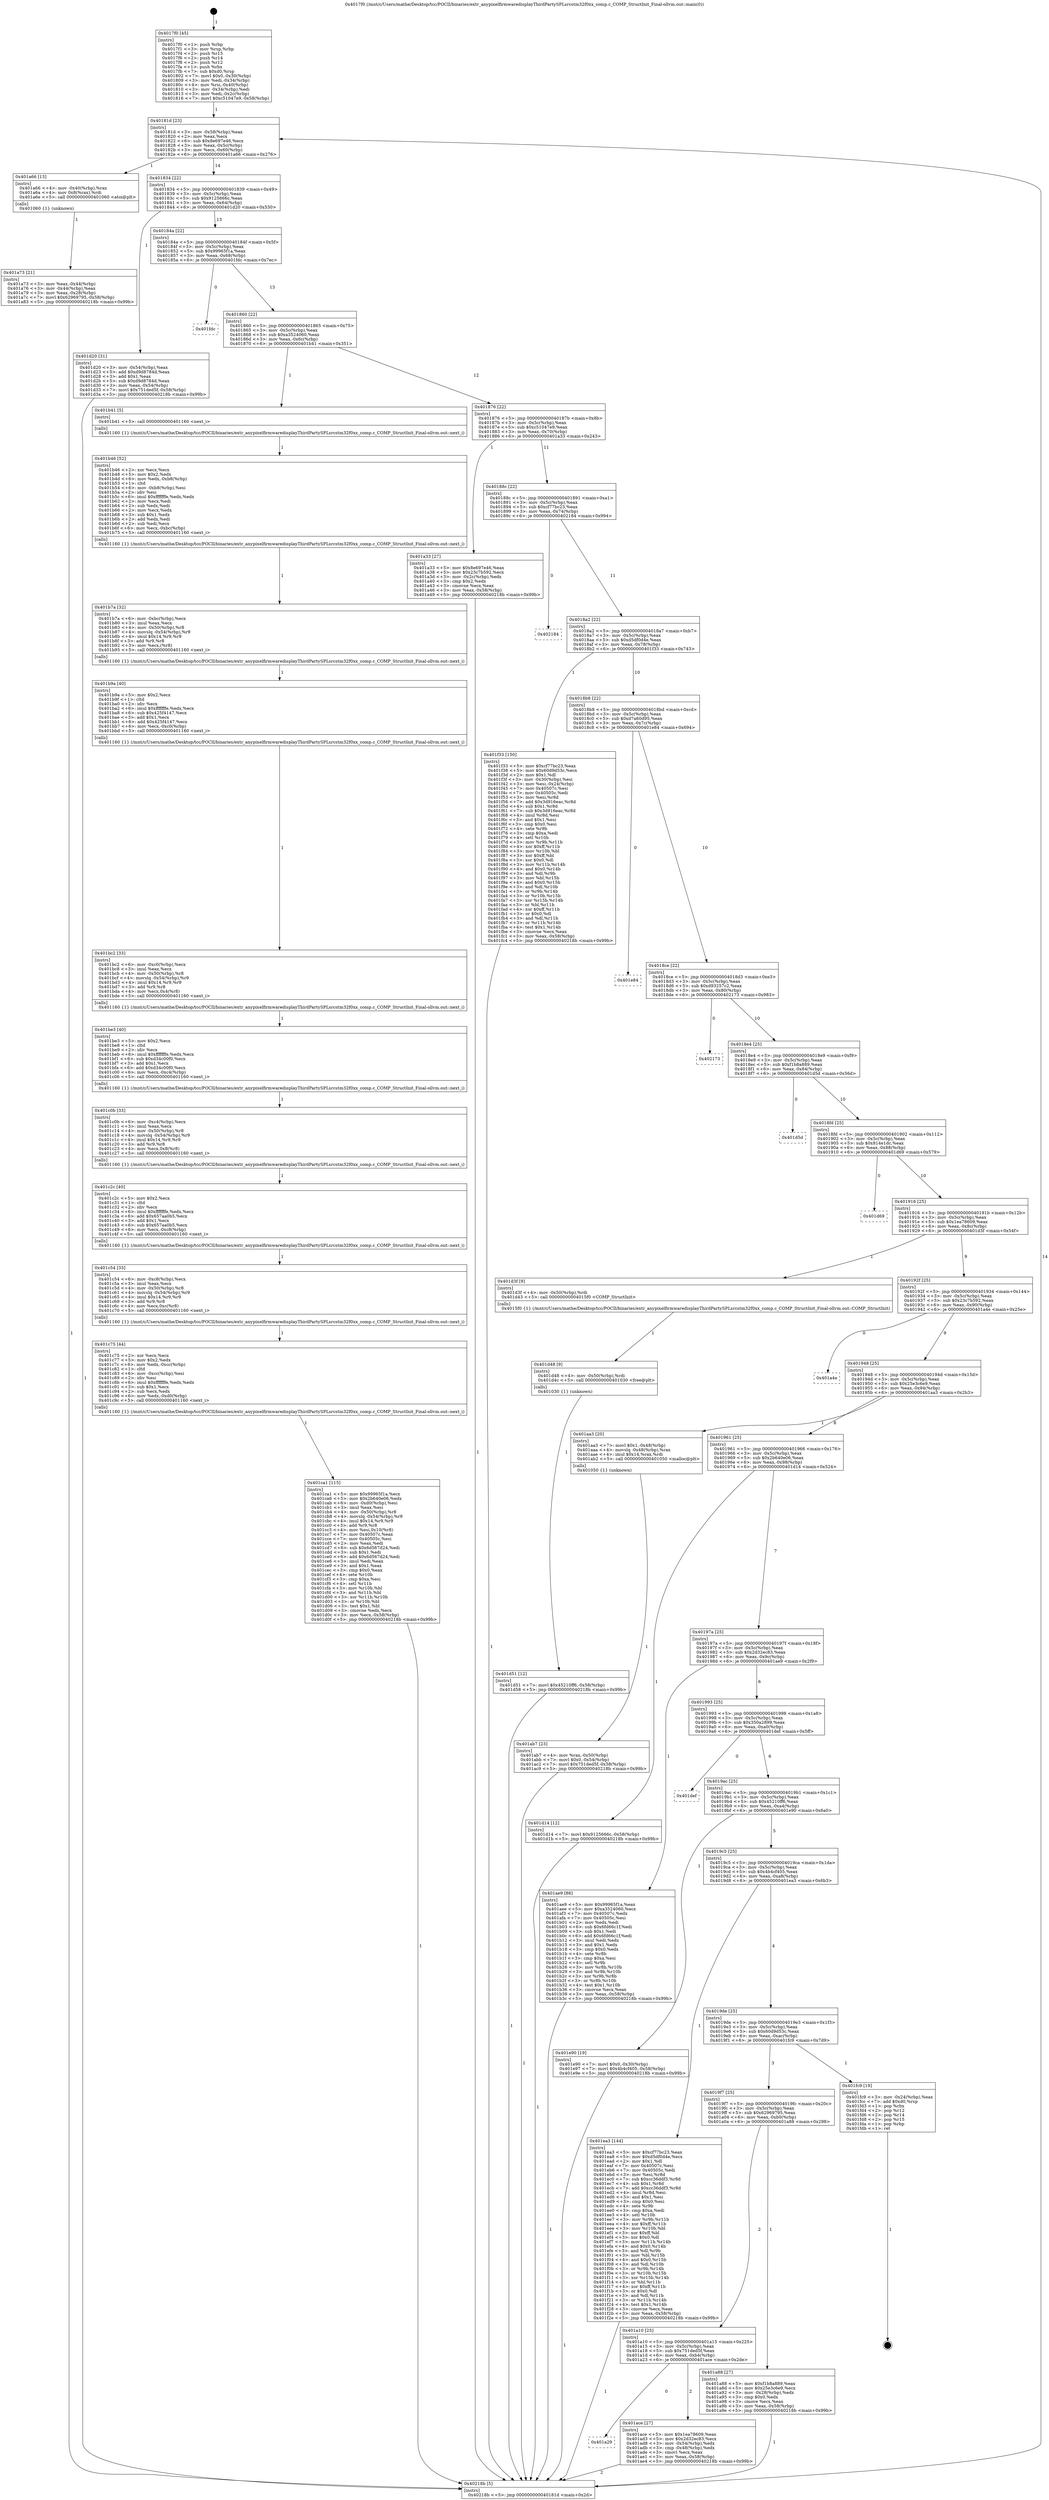 digraph "0x4017f0" {
  label = "0x4017f0 (/mnt/c/Users/mathe/Desktop/tcc/POCII/binaries/extr_anypixelfirmwaredisplayThirdPartySPLsrcstm32f0xx_comp.c_COMP_StructInit_Final-ollvm.out::main(0))"
  labelloc = "t"
  node[shape=record]

  Entry [label="",width=0.3,height=0.3,shape=circle,fillcolor=black,style=filled]
  "0x40181d" [label="{
     0x40181d [23]\l
     | [instrs]\l
     &nbsp;&nbsp;0x40181d \<+3\>: mov -0x58(%rbp),%eax\l
     &nbsp;&nbsp;0x401820 \<+2\>: mov %eax,%ecx\l
     &nbsp;&nbsp;0x401822 \<+6\>: sub $0x8e697e46,%ecx\l
     &nbsp;&nbsp;0x401828 \<+3\>: mov %eax,-0x5c(%rbp)\l
     &nbsp;&nbsp;0x40182b \<+3\>: mov %ecx,-0x60(%rbp)\l
     &nbsp;&nbsp;0x40182e \<+6\>: je 0000000000401a66 \<main+0x276\>\l
  }"]
  "0x401a66" [label="{
     0x401a66 [13]\l
     | [instrs]\l
     &nbsp;&nbsp;0x401a66 \<+4\>: mov -0x40(%rbp),%rax\l
     &nbsp;&nbsp;0x401a6a \<+4\>: mov 0x8(%rax),%rdi\l
     &nbsp;&nbsp;0x401a6e \<+5\>: call 0000000000401060 \<atoi@plt\>\l
     | [calls]\l
     &nbsp;&nbsp;0x401060 \{1\} (unknown)\l
  }"]
  "0x401834" [label="{
     0x401834 [22]\l
     | [instrs]\l
     &nbsp;&nbsp;0x401834 \<+5\>: jmp 0000000000401839 \<main+0x49\>\l
     &nbsp;&nbsp;0x401839 \<+3\>: mov -0x5c(%rbp),%eax\l
     &nbsp;&nbsp;0x40183c \<+5\>: sub $0x9125666c,%eax\l
     &nbsp;&nbsp;0x401841 \<+3\>: mov %eax,-0x64(%rbp)\l
     &nbsp;&nbsp;0x401844 \<+6\>: je 0000000000401d20 \<main+0x530\>\l
  }"]
  Exit [label="",width=0.3,height=0.3,shape=circle,fillcolor=black,style=filled,peripheries=2]
  "0x401d20" [label="{
     0x401d20 [31]\l
     | [instrs]\l
     &nbsp;&nbsp;0x401d20 \<+3\>: mov -0x54(%rbp),%eax\l
     &nbsp;&nbsp;0x401d23 \<+5\>: add $0xd9d8784d,%eax\l
     &nbsp;&nbsp;0x401d28 \<+3\>: add $0x1,%eax\l
     &nbsp;&nbsp;0x401d2b \<+5\>: sub $0xd9d8784d,%eax\l
     &nbsp;&nbsp;0x401d30 \<+3\>: mov %eax,-0x54(%rbp)\l
     &nbsp;&nbsp;0x401d33 \<+7\>: movl $0x751ded5f,-0x58(%rbp)\l
     &nbsp;&nbsp;0x401d3a \<+5\>: jmp 000000000040218b \<main+0x99b\>\l
  }"]
  "0x40184a" [label="{
     0x40184a [22]\l
     | [instrs]\l
     &nbsp;&nbsp;0x40184a \<+5\>: jmp 000000000040184f \<main+0x5f\>\l
     &nbsp;&nbsp;0x40184f \<+3\>: mov -0x5c(%rbp),%eax\l
     &nbsp;&nbsp;0x401852 \<+5\>: sub $0x99965f1a,%eax\l
     &nbsp;&nbsp;0x401857 \<+3\>: mov %eax,-0x68(%rbp)\l
     &nbsp;&nbsp;0x40185a \<+6\>: je 0000000000401fdc \<main+0x7ec\>\l
  }"]
  "0x401d51" [label="{
     0x401d51 [12]\l
     | [instrs]\l
     &nbsp;&nbsp;0x401d51 \<+7\>: movl $0x45210ff6,-0x58(%rbp)\l
     &nbsp;&nbsp;0x401d58 \<+5\>: jmp 000000000040218b \<main+0x99b\>\l
  }"]
  "0x401fdc" [label="{
     0x401fdc\l
  }", style=dashed]
  "0x401860" [label="{
     0x401860 [22]\l
     | [instrs]\l
     &nbsp;&nbsp;0x401860 \<+5\>: jmp 0000000000401865 \<main+0x75\>\l
     &nbsp;&nbsp;0x401865 \<+3\>: mov -0x5c(%rbp),%eax\l
     &nbsp;&nbsp;0x401868 \<+5\>: sub $0xa3524060,%eax\l
     &nbsp;&nbsp;0x40186d \<+3\>: mov %eax,-0x6c(%rbp)\l
     &nbsp;&nbsp;0x401870 \<+6\>: je 0000000000401b41 \<main+0x351\>\l
  }"]
  "0x401d48" [label="{
     0x401d48 [9]\l
     | [instrs]\l
     &nbsp;&nbsp;0x401d48 \<+4\>: mov -0x50(%rbp),%rdi\l
     &nbsp;&nbsp;0x401d4c \<+5\>: call 0000000000401030 \<free@plt\>\l
     | [calls]\l
     &nbsp;&nbsp;0x401030 \{1\} (unknown)\l
  }"]
  "0x401b41" [label="{
     0x401b41 [5]\l
     | [instrs]\l
     &nbsp;&nbsp;0x401b41 \<+5\>: call 0000000000401160 \<next_i\>\l
     | [calls]\l
     &nbsp;&nbsp;0x401160 \{1\} (/mnt/c/Users/mathe/Desktop/tcc/POCII/binaries/extr_anypixelfirmwaredisplayThirdPartySPLsrcstm32f0xx_comp.c_COMP_StructInit_Final-ollvm.out::next_i)\l
  }"]
  "0x401876" [label="{
     0x401876 [22]\l
     | [instrs]\l
     &nbsp;&nbsp;0x401876 \<+5\>: jmp 000000000040187b \<main+0x8b\>\l
     &nbsp;&nbsp;0x40187b \<+3\>: mov -0x5c(%rbp),%eax\l
     &nbsp;&nbsp;0x40187e \<+5\>: sub $0xc51047e9,%eax\l
     &nbsp;&nbsp;0x401883 \<+3\>: mov %eax,-0x70(%rbp)\l
     &nbsp;&nbsp;0x401886 \<+6\>: je 0000000000401a33 \<main+0x243\>\l
  }"]
  "0x401ca1" [label="{
     0x401ca1 [115]\l
     | [instrs]\l
     &nbsp;&nbsp;0x401ca1 \<+5\>: mov $0x99965f1a,%ecx\l
     &nbsp;&nbsp;0x401ca6 \<+5\>: mov $0x2b640e06,%edx\l
     &nbsp;&nbsp;0x401cab \<+6\>: mov -0xd0(%rbp),%esi\l
     &nbsp;&nbsp;0x401cb1 \<+3\>: imul %eax,%esi\l
     &nbsp;&nbsp;0x401cb4 \<+4\>: mov -0x50(%rbp),%r8\l
     &nbsp;&nbsp;0x401cb8 \<+4\>: movslq -0x54(%rbp),%r9\l
     &nbsp;&nbsp;0x401cbc \<+4\>: imul $0x14,%r9,%r9\l
     &nbsp;&nbsp;0x401cc0 \<+3\>: add %r9,%r8\l
     &nbsp;&nbsp;0x401cc3 \<+4\>: mov %esi,0x10(%r8)\l
     &nbsp;&nbsp;0x401cc7 \<+7\>: mov 0x40507c,%eax\l
     &nbsp;&nbsp;0x401cce \<+7\>: mov 0x40505c,%esi\l
     &nbsp;&nbsp;0x401cd5 \<+2\>: mov %eax,%edi\l
     &nbsp;&nbsp;0x401cd7 \<+6\>: sub $0x6d567d24,%edi\l
     &nbsp;&nbsp;0x401cdd \<+3\>: sub $0x1,%edi\l
     &nbsp;&nbsp;0x401ce0 \<+6\>: add $0x6d567d24,%edi\l
     &nbsp;&nbsp;0x401ce6 \<+3\>: imul %edi,%eax\l
     &nbsp;&nbsp;0x401ce9 \<+3\>: and $0x1,%eax\l
     &nbsp;&nbsp;0x401cec \<+3\>: cmp $0x0,%eax\l
     &nbsp;&nbsp;0x401cef \<+4\>: sete %r10b\l
     &nbsp;&nbsp;0x401cf3 \<+3\>: cmp $0xa,%esi\l
     &nbsp;&nbsp;0x401cf6 \<+4\>: setl %r11b\l
     &nbsp;&nbsp;0x401cfa \<+3\>: mov %r10b,%bl\l
     &nbsp;&nbsp;0x401cfd \<+3\>: and %r11b,%bl\l
     &nbsp;&nbsp;0x401d00 \<+3\>: xor %r11b,%r10b\l
     &nbsp;&nbsp;0x401d03 \<+3\>: or %r10b,%bl\l
     &nbsp;&nbsp;0x401d06 \<+3\>: test $0x1,%bl\l
     &nbsp;&nbsp;0x401d09 \<+3\>: cmovne %edx,%ecx\l
     &nbsp;&nbsp;0x401d0c \<+3\>: mov %ecx,-0x58(%rbp)\l
     &nbsp;&nbsp;0x401d0f \<+5\>: jmp 000000000040218b \<main+0x99b\>\l
  }"]
  "0x401a33" [label="{
     0x401a33 [27]\l
     | [instrs]\l
     &nbsp;&nbsp;0x401a33 \<+5\>: mov $0x8e697e46,%eax\l
     &nbsp;&nbsp;0x401a38 \<+5\>: mov $0x23c7b592,%ecx\l
     &nbsp;&nbsp;0x401a3d \<+3\>: mov -0x2c(%rbp),%edx\l
     &nbsp;&nbsp;0x401a40 \<+3\>: cmp $0x2,%edx\l
     &nbsp;&nbsp;0x401a43 \<+3\>: cmovne %ecx,%eax\l
     &nbsp;&nbsp;0x401a46 \<+3\>: mov %eax,-0x58(%rbp)\l
     &nbsp;&nbsp;0x401a49 \<+5\>: jmp 000000000040218b \<main+0x99b\>\l
  }"]
  "0x40188c" [label="{
     0x40188c [22]\l
     | [instrs]\l
     &nbsp;&nbsp;0x40188c \<+5\>: jmp 0000000000401891 \<main+0xa1\>\l
     &nbsp;&nbsp;0x401891 \<+3\>: mov -0x5c(%rbp),%eax\l
     &nbsp;&nbsp;0x401894 \<+5\>: sub $0xcf77bc23,%eax\l
     &nbsp;&nbsp;0x401899 \<+3\>: mov %eax,-0x74(%rbp)\l
     &nbsp;&nbsp;0x40189c \<+6\>: je 0000000000402184 \<main+0x994\>\l
  }"]
  "0x40218b" [label="{
     0x40218b [5]\l
     | [instrs]\l
     &nbsp;&nbsp;0x40218b \<+5\>: jmp 000000000040181d \<main+0x2d\>\l
  }"]
  "0x4017f0" [label="{
     0x4017f0 [45]\l
     | [instrs]\l
     &nbsp;&nbsp;0x4017f0 \<+1\>: push %rbp\l
     &nbsp;&nbsp;0x4017f1 \<+3\>: mov %rsp,%rbp\l
     &nbsp;&nbsp;0x4017f4 \<+2\>: push %r15\l
     &nbsp;&nbsp;0x4017f6 \<+2\>: push %r14\l
     &nbsp;&nbsp;0x4017f8 \<+2\>: push %r12\l
     &nbsp;&nbsp;0x4017fa \<+1\>: push %rbx\l
     &nbsp;&nbsp;0x4017fb \<+7\>: sub $0xd0,%rsp\l
     &nbsp;&nbsp;0x401802 \<+7\>: movl $0x0,-0x30(%rbp)\l
     &nbsp;&nbsp;0x401809 \<+3\>: mov %edi,-0x34(%rbp)\l
     &nbsp;&nbsp;0x40180c \<+4\>: mov %rsi,-0x40(%rbp)\l
     &nbsp;&nbsp;0x401810 \<+3\>: mov -0x34(%rbp),%edi\l
     &nbsp;&nbsp;0x401813 \<+3\>: mov %edi,-0x2c(%rbp)\l
     &nbsp;&nbsp;0x401816 \<+7\>: movl $0xc51047e9,-0x58(%rbp)\l
  }"]
  "0x401a73" [label="{
     0x401a73 [21]\l
     | [instrs]\l
     &nbsp;&nbsp;0x401a73 \<+3\>: mov %eax,-0x44(%rbp)\l
     &nbsp;&nbsp;0x401a76 \<+3\>: mov -0x44(%rbp),%eax\l
     &nbsp;&nbsp;0x401a79 \<+3\>: mov %eax,-0x28(%rbp)\l
     &nbsp;&nbsp;0x401a7c \<+7\>: movl $0x62969795,-0x58(%rbp)\l
     &nbsp;&nbsp;0x401a83 \<+5\>: jmp 000000000040218b \<main+0x99b\>\l
  }"]
  "0x401c75" [label="{
     0x401c75 [44]\l
     | [instrs]\l
     &nbsp;&nbsp;0x401c75 \<+2\>: xor %ecx,%ecx\l
     &nbsp;&nbsp;0x401c77 \<+5\>: mov $0x2,%edx\l
     &nbsp;&nbsp;0x401c7c \<+6\>: mov %edx,-0xcc(%rbp)\l
     &nbsp;&nbsp;0x401c82 \<+1\>: cltd\l
     &nbsp;&nbsp;0x401c83 \<+6\>: mov -0xcc(%rbp),%esi\l
     &nbsp;&nbsp;0x401c89 \<+2\>: idiv %esi\l
     &nbsp;&nbsp;0x401c8b \<+6\>: imul $0xfffffffe,%edx,%edx\l
     &nbsp;&nbsp;0x401c91 \<+3\>: sub $0x1,%ecx\l
     &nbsp;&nbsp;0x401c94 \<+2\>: sub %ecx,%edx\l
     &nbsp;&nbsp;0x401c96 \<+6\>: mov %edx,-0xd0(%rbp)\l
     &nbsp;&nbsp;0x401c9c \<+5\>: call 0000000000401160 \<next_i\>\l
     | [calls]\l
     &nbsp;&nbsp;0x401160 \{1\} (/mnt/c/Users/mathe/Desktop/tcc/POCII/binaries/extr_anypixelfirmwaredisplayThirdPartySPLsrcstm32f0xx_comp.c_COMP_StructInit_Final-ollvm.out::next_i)\l
  }"]
  "0x402184" [label="{
     0x402184\l
  }", style=dashed]
  "0x4018a2" [label="{
     0x4018a2 [22]\l
     | [instrs]\l
     &nbsp;&nbsp;0x4018a2 \<+5\>: jmp 00000000004018a7 \<main+0xb7\>\l
     &nbsp;&nbsp;0x4018a7 \<+3\>: mov -0x5c(%rbp),%eax\l
     &nbsp;&nbsp;0x4018aa \<+5\>: sub $0xd5df0d4e,%eax\l
     &nbsp;&nbsp;0x4018af \<+3\>: mov %eax,-0x78(%rbp)\l
     &nbsp;&nbsp;0x4018b2 \<+6\>: je 0000000000401f33 \<main+0x743\>\l
  }"]
  "0x401c54" [label="{
     0x401c54 [33]\l
     | [instrs]\l
     &nbsp;&nbsp;0x401c54 \<+6\>: mov -0xc8(%rbp),%ecx\l
     &nbsp;&nbsp;0x401c5a \<+3\>: imul %eax,%ecx\l
     &nbsp;&nbsp;0x401c5d \<+4\>: mov -0x50(%rbp),%r8\l
     &nbsp;&nbsp;0x401c61 \<+4\>: movslq -0x54(%rbp),%r9\l
     &nbsp;&nbsp;0x401c65 \<+4\>: imul $0x14,%r9,%r9\l
     &nbsp;&nbsp;0x401c69 \<+3\>: add %r9,%r8\l
     &nbsp;&nbsp;0x401c6c \<+4\>: mov %ecx,0xc(%r8)\l
     &nbsp;&nbsp;0x401c70 \<+5\>: call 0000000000401160 \<next_i\>\l
     | [calls]\l
     &nbsp;&nbsp;0x401160 \{1\} (/mnt/c/Users/mathe/Desktop/tcc/POCII/binaries/extr_anypixelfirmwaredisplayThirdPartySPLsrcstm32f0xx_comp.c_COMP_StructInit_Final-ollvm.out::next_i)\l
  }"]
  "0x401f33" [label="{
     0x401f33 [150]\l
     | [instrs]\l
     &nbsp;&nbsp;0x401f33 \<+5\>: mov $0xcf77bc23,%eax\l
     &nbsp;&nbsp;0x401f38 \<+5\>: mov $0x60d9d53c,%ecx\l
     &nbsp;&nbsp;0x401f3d \<+2\>: mov $0x1,%dl\l
     &nbsp;&nbsp;0x401f3f \<+3\>: mov -0x30(%rbp),%esi\l
     &nbsp;&nbsp;0x401f42 \<+3\>: mov %esi,-0x24(%rbp)\l
     &nbsp;&nbsp;0x401f45 \<+7\>: mov 0x40507c,%esi\l
     &nbsp;&nbsp;0x401f4c \<+7\>: mov 0x40505c,%edi\l
     &nbsp;&nbsp;0x401f53 \<+3\>: mov %esi,%r8d\l
     &nbsp;&nbsp;0x401f56 \<+7\>: add $0x3d916eac,%r8d\l
     &nbsp;&nbsp;0x401f5d \<+4\>: sub $0x1,%r8d\l
     &nbsp;&nbsp;0x401f61 \<+7\>: sub $0x3d916eac,%r8d\l
     &nbsp;&nbsp;0x401f68 \<+4\>: imul %r8d,%esi\l
     &nbsp;&nbsp;0x401f6c \<+3\>: and $0x1,%esi\l
     &nbsp;&nbsp;0x401f6f \<+3\>: cmp $0x0,%esi\l
     &nbsp;&nbsp;0x401f72 \<+4\>: sete %r9b\l
     &nbsp;&nbsp;0x401f76 \<+3\>: cmp $0xa,%edi\l
     &nbsp;&nbsp;0x401f79 \<+4\>: setl %r10b\l
     &nbsp;&nbsp;0x401f7d \<+3\>: mov %r9b,%r11b\l
     &nbsp;&nbsp;0x401f80 \<+4\>: xor $0xff,%r11b\l
     &nbsp;&nbsp;0x401f84 \<+3\>: mov %r10b,%bl\l
     &nbsp;&nbsp;0x401f87 \<+3\>: xor $0xff,%bl\l
     &nbsp;&nbsp;0x401f8a \<+3\>: xor $0x0,%dl\l
     &nbsp;&nbsp;0x401f8d \<+3\>: mov %r11b,%r14b\l
     &nbsp;&nbsp;0x401f90 \<+4\>: and $0x0,%r14b\l
     &nbsp;&nbsp;0x401f94 \<+3\>: and %dl,%r9b\l
     &nbsp;&nbsp;0x401f97 \<+3\>: mov %bl,%r15b\l
     &nbsp;&nbsp;0x401f9a \<+4\>: and $0x0,%r15b\l
     &nbsp;&nbsp;0x401f9e \<+3\>: and %dl,%r10b\l
     &nbsp;&nbsp;0x401fa1 \<+3\>: or %r9b,%r14b\l
     &nbsp;&nbsp;0x401fa4 \<+3\>: or %r10b,%r15b\l
     &nbsp;&nbsp;0x401fa7 \<+3\>: xor %r15b,%r14b\l
     &nbsp;&nbsp;0x401faa \<+3\>: or %bl,%r11b\l
     &nbsp;&nbsp;0x401fad \<+4\>: xor $0xff,%r11b\l
     &nbsp;&nbsp;0x401fb1 \<+3\>: or $0x0,%dl\l
     &nbsp;&nbsp;0x401fb4 \<+3\>: and %dl,%r11b\l
     &nbsp;&nbsp;0x401fb7 \<+3\>: or %r11b,%r14b\l
     &nbsp;&nbsp;0x401fba \<+4\>: test $0x1,%r14b\l
     &nbsp;&nbsp;0x401fbe \<+3\>: cmovne %ecx,%eax\l
     &nbsp;&nbsp;0x401fc1 \<+3\>: mov %eax,-0x58(%rbp)\l
     &nbsp;&nbsp;0x401fc4 \<+5\>: jmp 000000000040218b \<main+0x99b\>\l
  }"]
  "0x4018b8" [label="{
     0x4018b8 [22]\l
     | [instrs]\l
     &nbsp;&nbsp;0x4018b8 \<+5\>: jmp 00000000004018bd \<main+0xcd\>\l
     &nbsp;&nbsp;0x4018bd \<+3\>: mov -0x5c(%rbp),%eax\l
     &nbsp;&nbsp;0x4018c0 \<+5\>: sub $0xd7a60d95,%eax\l
     &nbsp;&nbsp;0x4018c5 \<+3\>: mov %eax,-0x7c(%rbp)\l
     &nbsp;&nbsp;0x4018c8 \<+6\>: je 0000000000401e84 \<main+0x694\>\l
  }"]
  "0x401c2c" [label="{
     0x401c2c [40]\l
     | [instrs]\l
     &nbsp;&nbsp;0x401c2c \<+5\>: mov $0x2,%ecx\l
     &nbsp;&nbsp;0x401c31 \<+1\>: cltd\l
     &nbsp;&nbsp;0x401c32 \<+2\>: idiv %ecx\l
     &nbsp;&nbsp;0x401c34 \<+6\>: imul $0xfffffffe,%edx,%ecx\l
     &nbsp;&nbsp;0x401c3a \<+6\>: add $0x657aa0b5,%ecx\l
     &nbsp;&nbsp;0x401c40 \<+3\>: add $0x1,%ecx\l
     &nbsp;&nbsp;0x401c43 \<+6\>: sub $0x657aa0b5,%ecx\l
     &nbsp;&nbsp;0x401c49 \<+6\>: mov %ecx,-0xc8(%rbp)\l
     &nbsp;&nbsp;0x401c4f \<+5\>: call 0000000000401160 \<next_i\>\l
     | [calls]\l
     &nbsp;&nbsp;0x401160 \{1\} (/mnt/c/Users/mathe/Desktop/tcc/POCII/binaries/extr_anypixelfirmwaredisplayThirdPartySPLsrcstm32f0xx_comp.c_COMP_StructInit_Final-ollvm.out::next_i)\l
  }"]
  "0x401e84" [label="{
     0x401e84\l
  }", style=dashed]
  "0x4018ce" [label="{
     0x4018ce [22]\l
     | [instrs]\l
     &nbsp;&nbsp;0x4018ce \<+5\>: jmp 00000000004018d3 \<main+0xe3\>\l
     &nbsp;&nbsp;0x4018d3 \<+3\>: mov -0x5c(%rbp),%eax\l
     &nbsp;&nbsp;0x4018d6 \<+5\>: sub $0xd93257c2,%eax\l
     &nbsp;&nbsp;0x4018db \<+3\>: mov %eax,-0x80(%rbp)\l
     &nbsp;&nbsp;0x4018de \<+6\>: je 0000000000402173 \<main+0x983\>\l
  }"]
  "0x401c0b" [label="{
     0x401c0b [33]\l
     | [instrs]\l
     &nbsp;&nbsp;0x401c0b \<+6\>: mov -0xc4(%rbp),%ecx\l
     &nbsp;&nbsp;0x401c11 \<+3\>: imul %eax,%ecx\l
     &nbsp;&nbsp;0x401c14 \<+4\>: mov -0x50(%rbp),%r8\l
     &nbsp;&nbsp;0x401c18 \<+4\>: movslq -0x54(%rbp),%r9\l
     &nbsp;&nbsp;0x401c1c \<+4\>: imul $0x14,%r9,%r9\l
     &nbsp;&nbsp;0x401c20 \<+3\>: add %r9,%r8\l
     &nbsp;&nbsp;0x401c23 \<+4\>: mov %ecx,0x8(%r8)\l
     &nbsp;&nbsp;0x401c27 \<+5\>: call 0000000000401160 \<next_i\>\l
     | [calls]\l
     &nbsp;&nbsp;0x401160 \{1\} (/mnt/c/Users/mathe/Desktop/tcc/POCII/binaries/extr_anypixelfirmwaredisplayThirdPartySPLsrcstm32f0xx_comp.c_COMP_StructInit_Final-ollvm.out::next_i)\l
  }"]
  "0x402173" [label="{
     0x402173\l
  }", style=dashed]
  "0x4018e4" [label="{
     0x4018e4 [25]\l
     | [instrs]\l
     &nbsp;&nbsp;0x4018e4 \<+5\>: jmp 00000000004018e9 \<main+0xf9\>\l
     &nbsp;&nbsp;0x4018e9 \<+3\>: mov -0x5c(%rbp),%eax\l
     &nbsp;&nbsp;0x4018ec \<+5\>: sub $0xf1b8a889,%eax\l
     &nbsp;&nbsp;0x4018f1 \<+6\>: mov %eax,-0x84(%rbp)\l
     &nbsp;&nbsp;0x4018f7 \<+6\>: je 0000000000401d5d \<main+0x56d\>\l
  }"]
  "0x401be3" [label="{
     0x401be3 [40]\l
     | [instrs]\l
     &nbsp;&nbsp;0x401be3 \<+5\>: mov $0x2,%ecx\l
     &nbsp;&nbsp;0x401be8 \<+1\>: cltd\l
     &nbsp;&nbsp;0x401be9 \<+2\>: idiv %ecx\l
     &nbsp;&nbsp;0x401beb \<+6\>: imul $0xfffffffe,%edx,%ecx\l
     &nbsp;&nbsp;0x401bf1 \<+6\>: sub $0xd34c00f0,%ecx\l
     &nbsp;&nbsp;0x401bf7 \<+3\>: add $0x1,%ecx\l
     &nbsp;&nbsp;0x401bfa \<+6\>: add $0xd34c00f0,%ecx\l
     &nbsp;&nbsp;0x401c00 \<+6\>: mov %ecx,-0xc4(%rbp)\l
     &nbsp;&nbsp;0x401c06 \<+5\>: call 0000000000401160 \<next_i\>\l
     | [calls]\l
     &nbsp;&nbsp;0x401160 \{1\} (/mnt/c/Users/mathe/Desktop/tcc/POCII/binaries/extr_anypixelfirmwaredisplayThirdPartySPLsrcstm32f0xx_comp.c_COMP_StructInit_Final-ollvm.out::next_i)\l
  }"]
  "0x401d5d" [label="{
     0x401d5d\l
  }", style=dashed]
  "0x4018fd" [label="{
     0x4018fd [25]\l
     | [instrs]\l
     &nbsp;&nbsp;0x4018fd \<+5\>: jmp 0000000000401902 \<main+0x112\>\l
     &nbsp;&nbsp;0x401902 \<+3\>: mov -0x5c(%rbp),%eax\l
     &nbsp;&nbsp;0x401905 \<+5\>: sub $0x814e1dc,%eax\l
     &nbsp;&nbsp;0x40190a \<+6\>: mov %eax,-0x88(%rbp)\l
     &nbsp;&nbsp;0x401910 \<+6\>: je 0000000000401d69 \<main+0x579\>\l
  }"]
  "0x401bc2" [label="{
     0x401bc2 [33]\l
     | [instrs]\l
     &nbsp;&nbsp;0x401bc2 \<+6\>: mov -0xc0(%rbp),%ecx\l
     &nbsp;&nbsp;0x401bc8 \<+3\>: imul %eax,%ecx\l
     &nbsp;&nbsp;0x401bcb \<+4\>: mov -0x50(%rbp),%r8\l
     &nbsp;&nbsp;0x401bcf \<+4\>: movslq -0x54(%rbp),%r9\l
     &nbsp;&nbsp;0x401bd3 \<+4\>: imul $0x14,%r9,%r9\l
     &nbsp;&nbsp;0x401bd7 \<+3\>: add %r9,%r8\l
     &nbsp;&nbsp;0x401bda \<+4\>: mov %ecx,0x4(%r8)\l
     &nbsp;&nbsp;0x401bde \<+5\>: call 0000000000401160 \<next_i\>\l
     | [calls]\l
     &nbsp;&nbsp;0x401160 \{1\} (/mnt/c/Users/mathe/Desktop/tcc/POCII/binaries/extr_anypixelfirmwaredisplayThirdPartySPLsrcstm32f0xx_comp.c_COMP_StructInit_Final-ollvm.out::next_i)\l
  }"]
  "0x401d69" [label="{
     0x401d69\l
  }", style=dashed]
  "0x401916" [label="{
     0x401916 [25]\l
     | [instrs]\l
     &nbsp;&nbsp;0x401916 \<+5\>: jmp 000000000040191b \<main+0x12b\>\l
     &nbsp;&nbsp;0x40191b \<+3\>: mov -0x5c(%rbp),%eax\l
     &nbsp;&nbsp;0x40191e \<+5\>: sub $0x1ea78609,%eax\l
     &nbsp;&nbsp;0x401923 \<+6\>: mov %eax,-0x8c(%rbp)\l
     &nbsp;&nbsp;0x401929 \<+6\>: je 0000000000401d3f \<main+0x54f\>\l
  }"]
  "0x401b9a" [label="{
     0x401b9a [40]\l
     | [instrs]\l
     &nbsp;&nbsp;0x401b9a \<+5\>: mov $0x2,%ecx\l
     &nbsp;&nbsp;0x401b9f \<+1\>: cltd\l
     &nbsp;&nbsp;0x401ba0 \<+2\>: idiv %ecx\l
     &nbsp;&nbsp;0x401ba2 \<+6\>: imul $0xfffffffe,%edx,%ecx\l
     &nbsp;&nbsp;0x401ba8 \<+6\>: sub $0x425f4147,%ecx\l
     &nbsp;&nbsp;0x401bae \<+3\>: add $0x1,%ecx\l
     &nbsp;&nbsp;0x401bb1 \<+6\>: add $0x425f4147,%ecx\l
     &nbsp;&nbsp;0x401bb7 \<+6\>: mov %ecx,-0xc0(%rbp)\l
     &nbsp;&nbsp;0x401bbd \<+5\>: call 0000000000401160 \<next_i\>\l
     | [calls]\l
     &nbsp;&nbsp;0x401160 \{1\} (/mnt/c/Users/mathe/Desktop/tcc/POCII/binaries/extr_anypixelfirmwaredisplayThirdPartySPLsrcstm32f0xx_comp.c_COMP_StructInit_Final-ollvm.out::next_i)\l
  }"]
  "0x401d3f" [label="{
     0x401d3f [9]\l
     | [instrs]\l
     &nbsp;&nbsp;0x401d3f \<+4\>: mov -0x50(%rbp),%rdi\l
     &nbsp;&nbsp;0x401d43 \<+5\>: call 00000000004015f0 \<COMP_StructInit\>\l
     | [calls]\l
     &nbsp;&nbsp;0x4015f0 \{1\} (/mnt/c/Users/mathe/Desktop/tcc/POCII/binaries/extr_anypixelfirmwaredisplayThirdPartySPLsrcstm32f0xx_comp.c_COMP_StructInit_Final-ollvm.out::COMP_StructInit)\l
  }"]
  "0x40192f" [label="{
     0x40192f [25]\l
     | [instrs]\l
     &nbsp;&nbsp;0x40192f \<+5\>: jmp 0000000000401934 \<main+0x144\>\l
     &nbsp;&nbsp;0x401934 \<+3\>: mov -0x5c(%rbp),%eax\l
     &nbsp;&nbsp;0x401937 \<+5\>: sub $0x23c7b592,%eax\l
     &nbsp;&nbsp;0x40193c \<+6\>: mov %eax,-0x90(%rbp)\l
     &nbsp;&nbsp;0x401942 \<+6\>: je 0000000000401a4e \<main+0x25e\>\l
  }"]
  "0x401b7a" [label="{
     0x401b7a [32]\l
     | [instrs]\l
     &nbsp;&nbsp;0x401b7a \<+6\>: mov -0xbc(%rbp),%ecx\l
     &nbsp;&nbsp;0x401b80 \<+3\>: imul %eax,%ecx\l
     &nbsp;&nbsp;0x401b83 \<+4\>: mov -0x50(%rbp),%r8\l
     &nbsp;&nbsp;0x401b87 \<+4\>: movslq -0x54(%rbp),%r9\l
     &nbsp;&nbsp;0x401b8b \<+4\>: imul $0x14,%r9,%r9\l
     &nbsp;&nbsp;0x401b8f \<+3\>: add %r9,%r8\l
     &nbsp;&nbsp;0x401b92 \<+3\>: mov %ecx,(%r8)\l
     &nbsp;&nbsp;0x401b95 \<+5\>: call 0000000000401160 \<next_i\>\l
     | [calls]\l
     &nbsp;&nbsp;0x401160 \{1\} (/mnt/c/Users/mathe/Desktop/tcc/POCII/binaries/extr_anypixelfirmwaredisplayThirdPartySPLsrcstm32f0xx_comp.c_COMP_StructInit_Final-ollvm.out::next_i)\l
  }"]
  "0x401a4e" [label="{
     0x401a4e\l
  }", style=dashed]
  "0x401948" [label="{
     0x401948 [25]\l
     | [instrs]\l
     &nbsp;&nbsp;0x401948 \<+5\>: jmp 000000000040194d \<main+0x15d\>\l
     &nbsp;&nbsp;0x40194d \<+3\>: mov -0x5c(%rbp),%eax\l
     &nbsp;&nbsp;0x401950 \<+5\>: sub $0x25e3c6e9,%eax\l
     &nbsp;&nbsp;0x401955 \<+6\>: mov %eax,-0x94(%rbp)\l
     &nbsp;&nbsp;0x40195b \<+6\>: je 0000000000401aa3 \<main+0x2b3\>\l
  }"]
  "0x401b46" [label="{
     0x401b46 [52]\l
     | [instrs]\l
     &nbsp;&nbsp;0x401b46 \<+2\>: xor %ecx,%ecx\l
     &nbsp;&nbsp;0x401b48 \<+5\>: mov $0x2,%edx\l
     &nbsp;&nbsp;0x401b4d \<+6\>: mov %edx,-0xb8(%rbp)\l
     &nbsp;&nbsp;0x401b53 \<+1\>: cltd\l
     &nbsp;&nbsp;0x401b54 \<+6\>: mov -0xb8(%rbp),%esi\l
     &nbsp;&nbsp;0x401b5a \<+2\>: idiv %esi\l
     &nbsp;&nbsp;0x401b5c \<+6\>: imul $0xfffffffe,%edx,%edx\l
     &nbsp;&nbsp;0x401b62 \<+2\>: mov %ecx,%edi\l
     &nbsp;&nbsp;0x401b64 \<+2\>: sub %edx,%edi\l
     &nbsp;&nbsp;0x401b66 \<+2\>: mov %ecx,%edx\l
     &nbsp;&nbsp;0x401b68 \<+3\>: sub $0x1,%edx\l
     &nbsp;&nbsp;0x401b6b \<+2\>: add %edx,%edi\l
     &nbsp;&nbsp;0x401b6d \<+2\>: sub %edi,%ecx\l
     &nbsp;&nbsp;0x401b6f \<+6\>: mov %ecx,-0xbc(%rbp)\l
     &nbsp;&nbsp;0x401b75 \<+5\>: call 0000000000401160 \<next_i\>\l
     | [calls]\l
     &nbsp;&nbsp;0x401160 \{1\} (/mnt/c/Users/mathe/Desktop/tcc/POCII/binaries/extr_anypixelfirmwaredisplayThirdPartySPLsrcstm32f0xx_comp.c_COMP_StructInit_Final-ollvm.out::next_i)\l
  }"]
  "0x401aa3" [label="{
     0x401aa3 [20]\l
     | [instrs]\l
     &nbsp;&nbsp;0x401aa3 \<+7\>: movl $0x1,-0x48(%rbp)\l
     &nbsp;&nbsp;0x401aaa \<+4\>: movslq -0x48(%rbp),%rax\l
     &nbsp;&nbsp;0x401aae \<+4\>: imul $0x14,%rax,%rdi\l
     &nbsp;&nbsp;0x401ab2 \<+5\>: call 0000000000401050 \<malloc@plt\>\l
     | [calls]\l
     &nbsp;&nbsp;0x401050 \{1\} (unknown)\l
  }"]
  "0x401961" [label="{
     0x401961 [25]\l
     | [instrs]\l
     &nbsp;&nbsp;0x401961 \<+5\>: jmp 0000000000401966 \<main+0x176\>\l
     &nbsp;&nbsp;0x401966 \<+3\>: mov -0x5c(%rbp),%eax\l
     &nbsp;&nbsp;0x401969 \<+5\>: sub $0x2b640e06,%eax\l
     &nbsp;&nbsp;0x40196e \<+6\>: mov %eax,-0x98(%rbp)\l
     &nbsp;&nbsp;0x401974 \<+6\>: je 0000000000401d14 \<main+0x524\>\l
  }"]
  "0x401a29" [label="{
     0x401a29\l
  }", style=dashed]
  "0x401d14" [label="{
     0x401d14 [12]\l
     | [instrs]\l
     &nbsp;&nbsp;0x401d14 \<+7\>: movl $0x9125666c,-0x58(%rbp)\l
     &nbsp;&nbsp;0x401d1b \<+5\>: jmp 000000000040218b \<main+0x99b\>\l
  }"]
  "0x40197a" [label="{
     0x40197a [25]\l
     | [instrs]\l
     &nbsp;&nbsp;0x40197a \<+5\>: jmp 000000000040197f \<main+0x18f\>\l
     &nbsp;&nbsp;0x40197f \<+3\>: mov -0x5c(%rbp),%eax\l
     &nbsp;&nbsp;0x401982 \<+5\>: sub $0x2d32ec83,%eax\l
     &nbsp;&nbsp;0x401987 \<+6\>: mov %eax,-0x9c(%rbp)\l
     &nbsp;&nbsp;0x40198d \<+6\>: je 0000000000401ae9 \<main+0x2f9\>\l
  }"]
  "0x401ace" [label="{
     0x401ace [27]\l
     | [instrs]\l
     &nbsp;&nbsp;0x401ace \<+5\>: mov $0x1ea78609,%eax\l
     &nbsp;&nbsp;0x401ad3 \<+5\>: mov $0x2d32ec83,%ecx\l
     &nbsp;&nbsp;0x401ad8 \<+3\>: mov -0x54(%rbp),%edx\l
     &nbsp;&nbsp;0x401adb \<+3\>: cmp -0x48(%rbp),%edx\l
     &nbsp;&nbsp;0x401ade \<+3\>: cmovl %ecx,%eax\l
     &nbsp;&nbsp;0x401ae1 \<+3\>: mov %eax,-0x58(%rbp)\l
     &nbsp;&nbsp;0x401ae4 \<+5\>: jmp 000000000040218b \<main+0x99b\>\l
  }"]
  "0x401ae9" [label="{
     0x401ae9 [88]\l
     | [instrs]\l
     &nbsp;&nbsp;0x401ae9 \<+5\>: mov $0x99965f1a,%eax\l
     &nbsp;&nbsp;0x401aee \<+5\>: mov $0xa3524060,%ecx\l
     &nbsp;&nbsp;0x401af3 \<+7\>: mov 0x40507c,%edx\l
     &nbsp;&nbsp;0x401afa \<+7\>: mov 0x40505c,%esi\l
     &nbsp;&nbsp;0x401b01 \<+2\>: mov %edx,%edi\l
     &nbsp;&nbsp;0x401b03 \<+6\>: sub $0x6fd66c1f,%edi\l
     &nbsp;&nbsp;0x401b09 \<+3\>: sub $0x1,%edi\l
     &nbsp;&nbsp;0x401b0c \<+6\>: add $0x6fd66c1f,%edi\l
     &nbsp;&nbsp;0x401b12 \<+3\>: imul %edi,%edx\l
     &nbsp;&nbsp;0x401b15 \<+3\>: and $0x1,%edx\l
     &nbsp;&nbsp;0x401b18 \<+3\>: cmp $0x0,%edx\l
     &nbsp;&nbsp;0x401b1b \<+4\>: sete %r8b\l
     &nbsp;&nbsp;0x401b1f \<+3\>: cmp $0xa,%esi\l
     &nbsp;&nbsp;0x401b22 \<+4\>: setl %r9b\l
     &nbsp;&nbsp;0x401b26 \<+3\>: mov %r8b,%r10b\l
     &nbsp;&nbsp;0x401b29 \<+3\>: and %r9b,%r10b\l
     &nbsp;&nbsp;0x401b2c \<+3\>: xor %r9b,%r8b\l
     &nbsp;&nbsp;0x401b2f \<+3\>: or %r8b,%r10b\l
     &nbsp;&nbsp;0x401b32 \<+4\>: test $0x1,%r10b\l
     &nbsp;&nbsp;0x401b36 \<+3\>: cmovne %ecx,%eax\l
     &nbsp;&nbsp;0x401b39 \<+3\>: mov %eax,-0x58(%rbp)\l
     &nbsp;&nbsp;0x401b3c \<+5\>: jmp 000000000040218b \<main+0x99b\>\l
  }"]
  "0x401993" [label="{
     0x401993 [25]\l
     | [instrs]\l
     &nbsp;&nbsp;0x401993 \<+5\>: jmp 0000000000401998 \<main+0x1a8\>\l
     &nbsp;&nbsp;0x401998 \<+3\>: mov -0x5c(%rbp),%eax\l
     &nbsp;&nbsp;0x40199b \<+5\>: sub $0x350a2899,%eax\l
     &nbsp;&nbsp;0x4019a0 \<+6\>: mov %eax,-0xa0(%rbp)\l
     &nbsp;&nbsp;0x4019a6 \<+6\>: je 0000000000401def \<main+0x5ff\>\l
  }"]
  "0x401ab7" [label="{
     0x401ab7 [23]\l
     | [instrs]\l
     &nbsp;&nbsp;0x401ab7 \<+4\>: mov %rax,-0x50(%rbp)\l
     &nbsp;&nbsp;0x401abb \<+7\>: movl $0x0,-0x54(%rbp)\l
     &nbsp;&nbsp;0x401ac2 \<+7\>: movl $0x751ded5f,-0x58(%rbp)\l
     &nbsp;&nbsp;0x401ac9 \<+5\>: jmp 000000000040218b \<main+0x99b\>\l
  }"]
  "0x401def" [label="{
     0x401def\l
  }", style=dashed]
  "0x4019ac" [label="{
     0x4019ac [25]\l
     | [instrs]\l
     &nbsp;&nbsp;0x4019ac \<+5\>: jmp 00000000004019b1 \<main+0x1c1\>\l
     &nbsp;&nbsp;0x4019b1 \<+3\>: mov -0x5c(%rbp),%eax\l
     &nbsp;&nbsp;0x4019b4 \<+5\>: sub $0x45210ff6,%eax\l
     &nbsp;&nbsp;0x4019b9 \<+6\>: mov %eax,-0xa4(%rbp)\l
     &nbsp;&nbsp;0x4019bf \<+6\>: je 0000000000401e90 \<main+0x6a0\>\l
  }"]
  "0x401a10" [label="{
     0x401a10 [25]\l
     | [instrs]\l
     &nbsp;&nbsp;0x401a10 \<+5\>: jmp 0000000000401a15 \<main+0x225\>\l
     &nbsp;&nbsp;0x401a15 \<+3\>: mov -0x5c(%rbp),%eax\l
     &nbsp;&nbsp;0x401a18 \<+5\>: sub $0x751ded5f,%eax\l
     &nbsp;&nbsp;0x401a1d \<+6\>: mov %eax,-0xb4(%rbp)\l
     &nbsp;&nbsp;0x401a23 \<+6\>: je 0000000000401ace \<main+0x2de\>\l
  }"]
  "0x401e90" [label="{
     0x401e90 [19]\l
     | [instrs]\l
     &nbsp;&nbsp;0x401e90 \<+7\>: movl $0x0,-0x30(%rbp)\l
     &nbsp;&nbsp;0x401e97 \<+7\>: movl $0x4b4cf405,-0x58(%rbp)\l
     &nbsp;&nbsp;0x401e9e \<+5\>: jmp 000000000040218b \<main+0x99b\>\l
  }"]
  "0x4019c5" [label="{
     0x4019c5 [25]\l
     | [instrs]\l
     &nbsp;&nbsp;0x4019c5 \<+5\>: jmp 00000000004019ca \<main+0x1da\>\l
     &nbsp;&nbsp;0x4019ca \<+3\>: mov -0x5c(%rbp),%eax\l
     &nbsp;&nbsp;0x4019cd \<+5\>: sub $0x4b4cf405,%eax\l
     &nbsp;&nbsp;0x4019d2 \<+6\>: mov %eax,-0xa8(%rbp)\l
     &nbsp;&nbsp;0x4019d8 \<+6\>: je 0000000000401ea3 \<main+0x6b3\>\l
  }"]
  "0x401a88" [label="{
     0x401a88 [27]\l
     | [instrs]\l
     &nbsp;&nbsp;0x401a88 \<+5\>: mov $0xf1b8a889,%eax\l
     &nbsp;&nbsp;0x401a8d \<+5\>: mov $0x25e3c6e9,%ecx\l
     &nbsp;&nbsp;0x401a92 \<+3\>: mov -0x28(%rbp),%edx\l
     &nbsp;&nbsp;0x401a95 \<+3\>: cmp $0x0,%edx\l
     &nbsp;&nbsp;0x401a98 \<+3\>: cmove %ecx,%eax\l
     &nbsp;&nbsp;0x401a9b \<+3\>: mov %eax,-0x58(%rbp)\l
     &nbsp;&nbsp;0x401a9e \<+5\>: jmp 000000000040218b \<main+0x99b\>\l
  }"]
  "0x401ea3" [label="{
     0x401ea3 [144]\l
     | [instrs]\l
     &nbsp;&nbsp;0x401ea3 \<+5\>: mov $0xcf77bc23,%eax\l
     &nbsp;&nbsp;0x401ea8 \<+5\>: mov $0xd5df0d4e,%ecx\l
     &nbsp;&nbsp;0x401ead \<+2\>: mov $0x1,%dl\l
     &nbsp;&nbsp;0x401eaf \<+7\>: mov 0x40507c,%esi\l
     &nbsp;&nbsp;0x401eb6 \<+7\>: mov 0x40505c,%edi\l
     &nbsp;&nbsp;0x401ebd \<+3\>: mov %esi,%r8d\l
     &nbsp;&nbsp;0x401ec0 \<+7\>: sub $0xcc36ddf3,%r8d\l
     &nbsp;&nbsp;0x401ec7 \<+4\>: sub $0x1,%r8d\l
     &nbsp;&nbsp;0x401ecb \<+7\>: add $0xcc36ddf3,%r8d\l
     &nbsp;&nbsp;0x401ed2 \<+4\>: imul %r8d,%esi\l
     &nbsp;&nbsp;0x401ed6 \<+3\>: and $0x1,%esi\l
     &nbsp;&nbsp;0x401ed9 \<+3\>: cmp $0x0,%esi\l
     &nbsp;&nbsp;0x401edc \<+4\>: sete %r9b\l
     &nbsp;&nbsp;0x401ee0 \<+3\>: cmp $0xa,%edi\l
     &nbsp;&nbsp;0x401ee3 \<+4\>: setl %r10b\l
     &nbsp;&nbsp;0x401ee7 \<+3\>: mov %r9b,%r11b\l
     &nbsp;&nbsp;0x401eea \<+4\>: xor $0xff,%r11b\l
     &nbsp;&nbsp;0x401eee \<+3\>: mov %r10b,%bl\l
     &nbsp;&nbsp;0x401ef1 \<+3\>: xor $0xff,%bl\l
     &nbsp;&nbsp;0x401ef4 \<+3\>: xor $0x0,%dl\l
     &nbsp;&nbsp;0x401ef7 \<+3\>: mov %r11b,%r14b\l
     &nbsp;&nbsp;0x401efa \<+4\>: and $0x0,%r14b\l
     &nbsp;&nbsp;0x401efe \<+3\>: and %dl,%r9b\l
     &nbsp;&nbsp;0x401f01 \<+3\>: mov %bl,%r15b\l
     &nbsp;&nbsp;0x401f04 \<+4\>: and $0x0,%r15b\l
     &nbsp;&nbsp;0x401f08 \<+3\>: and %dl,%r10b\l
     &nbsp;&nbsp;0x401f0b \<+3\>: or %r9b,%r14b\l
     &nbsp;&nbsp;0x401f0e \<+3\>: or %r10b,%r15b\l
     &nbsp;&nbsp;0x401f11 \<+3\>: xor %r15b,%r14b\l
     &nbsp;&nbsp;0x401f14 \<+3\>: or %bl,%r11b\l
     &nbsp;&nbsp;0x401f17 \<+4\>: xor $0xff,%r11b\l
     &nbsp;&nbsp;0x401f1b \<+3\>: or $0x0,%dl\l
     &nbsp;&nbsp;0x401f1e \<+3\>: and %dl,%r11b\l
     &nbsp;&nbsp;0x401f21 \<+3\>: or %r11b,%r14b\l
     &nbsp;&nbsp;0x401f24 \<+4\>: test $0x1,%r14b\l
     &nbsp;&nbsp;0x401f28 \<+3\>: cmovne %ecx,%eax\l
     &nbsp;&nbsp;0x401f2b \<+3\>: mov %eax,-0x58(%rbp)\l
     &nbsp;&nbsp;0x401f2e \<+5\>: jmp 000000000040218b \<main+0x99b\>\l
  }"]
  "0x4019de" [label="{
     0x4019de [25]\l
     | [instrs]\l
     &nbsp;&nbsp;0x4019de \<+5\>: jmp 00000000004019e3 \<main+0x1f3\>\l
     &nbsp;&nbsp;0x4019e3 \<+3\>: mov -0x5c(%rbp),%eax\l
     &nbsp;&nbsp;0x4019e6 \<+5\>: sub $0x60d9d53c,%eax\l
     &nbsp;&nbsp;0x4019eb \<+6\>: mov %eax,-0xac(%rbp)\l
     &nbsp;&nbsp;0x4019f1 \<+6\>: je 0000000000401fc9 \<main+0x7d9\>\l
  }"]
  "0x4019f7" [label="{
     0x4019f7 [25]\l
     | [instrs]\l
     &nbsp;&nbsp;0x4019f7 \<+5\>: jmp 00000000004019fc \<main+0x20c\>\l
     &nbsp;&nbsp;0x4019fc \<+3\>: mov -0x5c(%rbp),%eax\l
     &nbsp;&nbsp;0x4019ff \<+5\>: sub $0x62969795,%eax\l
     &nbsp;&nbsp;0x401a04 \<+6\>: mov %eax,-0xb0(%rbp)\l
     &nbsp;&nbsp;0x401a0a \<+6\>: je 0000000000401a88 \<main+0x298\>\l
  }"]
  "0x401fc9" [label="{
     0x401fc9 [19]\l
     | [instrs]\l
     &nbsp;&nbsp;0x401fc9 \<+3\>: mov -0x24(%rbp),%eax\l
     &nbsp;&nbsp;0x401fcc \<+7\>: add $0xd0,%rsp\l
     &nbsp;&nbsp;0x401fd3 \<+1\>: pop %rbx\l
     &nbsp;&nbsp;0x401fd4 \<+2\>: pop %r12\l
     &nbsp;&nbsp;0x401fd6 \<+2\>: pop %r14\l
     &nbsp;&nbsp;0x401fd8 \<+2\>: pop %r15\l
     &nbsp;&nbsp;0x401fda \<+1\>: pop %rbp\l
     &nbsp;&nbsp;0x401fdb \<+1\>: ret\l
  }"]
  Entry -> "0x4017f0" [label=" 1"]
  "0x40181d" -> "0x401a66" [label=" 1"]
  "0x40181d" -> "0x401834" [label=" 14"]
  "0x401fc9" -> Exit [label=" 1"]
  "0x401834" -> "0x401d20" [label=" 1"]
  "0x401834" -> "0x40184a" [label=" 13"]
  "0x401f33" -> "0x40218b" [label=" 1"]
  "0x40184a" -> "0x401fdc" [label=" 0"]
  "0x40184a" -> "0x401860" [label=" 13"]
  "0x401ea3" -> "0x40218b" [label=" 1"]
  "0x401860" -> "0x401b41" [label=" 1"]
  "0x401860" -> "0x401876" [label=" 12"]
  "0x401e90" -> "0x40218b" [label=" 1"]
  "0x401876" -> "0x401a33" [label=" 1"]
  "0x401876" -> "0x40188c" [label=" 11"]
  "0x401a33" -> "0x40218b" [label=" 1"]
  "0x4017f0" -> "0x40181d" [label=" 1"]
  "0x40218b" -> "0x40181d" [label=" 14"]
  "0x401a66" -> "0x401a73" [label=" 1"]
  "0x401a73" -> "0x40218b" [label=" 1"]
  "0x401d51" -> "0x40218b" [label=" 1"]
  "0x40188c" -> "0x402184" [label=" 0"]
  "0x40188c" -> "0x4018a2" [label=" 11"]
  "0x401d48" -> "0x401d51" [label=" 1"]
  "0x4018a2" -> "0x401f33" [label=" 1"]
  "0x4018a2" -> "0x4018b8" [label=" 10"]
  "0x401d3f" -> "0x401d48" [label=" 1"]
  "0x4018b8" -> "0x401e84" [label=" 0"]
  "0x4018b8" -> "0x4018ce" [label=" 10"]
  "0x401d20" -> "0x40218b" [label=" 1"]
  "0x4018ce" -> "0x402173" [label=" 0"]
  "0x4018ce" -> "0x4018e4" [label=" 10"]
  "0x401d14" -> "0x40218b" [label=" 1"]
  "0x4018e4" -> "0x401d5d" [label=" 0"]
  "0x4018e4" -> "0x4018fd" [label=" 10"]
  "0x401ca1" -> "0x40218b" [label=" 1"]
  "0x4018fd" -> "0x401d69" [label=" 0"]
  "0x4018fd" -> "0x401916" [label=" 10"]
  "0x401c75" -> "0x401ca1" [label=" 1"]
  "0x401916" -> "0x401d3f" [label=" 1"]
  "0x401916" -> "0x40192f" [label=" 9"]
  "0x401c54" -> "0x401c75" [label=" 1"]
  "0x40192f" -> "0x401a4e" [label=" 0"]
  "0x40192f" -> "0x401948" [label=" 9"]
  "0x401c2c" -> "0x401c54" [label=" 1"]
  "0x401948" -> "0x401aa3" [label=" 1"]
  "0x401948" -> "0x401961" [label=" 8"]
  "0x401c0b" -> "0x401c2c" [label=" 1"]
  "0x401961" -> "0x401d14" [label=" 1"]
  "0x401961" -> "0x40197a" [label=" 7"]
  "0x401be3" -> "0x401c0b" [label=" 1"]
  "0x40197a" -> "0x401ae9" [label=" 1"]
  "0x40197a" -> "0x401993" [label=" 6"]
  "0x401bc2" -> "0x401be3" [label=" 1"]
  "0x401993" -> "0x401def" [label=" 0"]
  "0x401993" -> "0x4019ac" [label=" 6"]
  "0x401b7a" -> "0x401b9a" [label=" 1"]
  "0x4019ac" -> "0x401e90" [label=" 1"]
  "0x4019ac" -> "0x4019c5" [label=" 5"]
  "0x401b46" -> "0x401b7a" [label=" 1"]
  "0x4019c5" -> "0x401ea3" [label=" 1"]
  "0x4019c5" -> "0x4019de" [label=" 4"]
  "0x401b41" -> "0x401b46" [label=" 1"]
  "0x4019de" -> "0x401fc9" [label=" 1"]
  "0x4019de" -> "0x4019f7" [label=" 3"]
  "0x401ae9" -> "0x40218b" [label=" 1"]
  "0x4019f7" -> "0x401a88" [label=" 1"]
  "0x4019f7" -> "0x401a10" [label=" 2"]
  "0x401a88" -> "0x40218b" [label=" 1"]
  "0x401aa3" -> "0x401ab7" [label=" 1"]
  "0x401ab7" -> "0x40218b" [label=" 1"]
  "0x401b9a" -> "0x401bc2" [label=" 1"]
  "0x401a10" -> "0x401ace" [label=" 2"]
  "0x401a10" -> "0x401a29" [label=" 0"]
  "0x401ace" -> "0x40218b" [label=" 2"]
}
